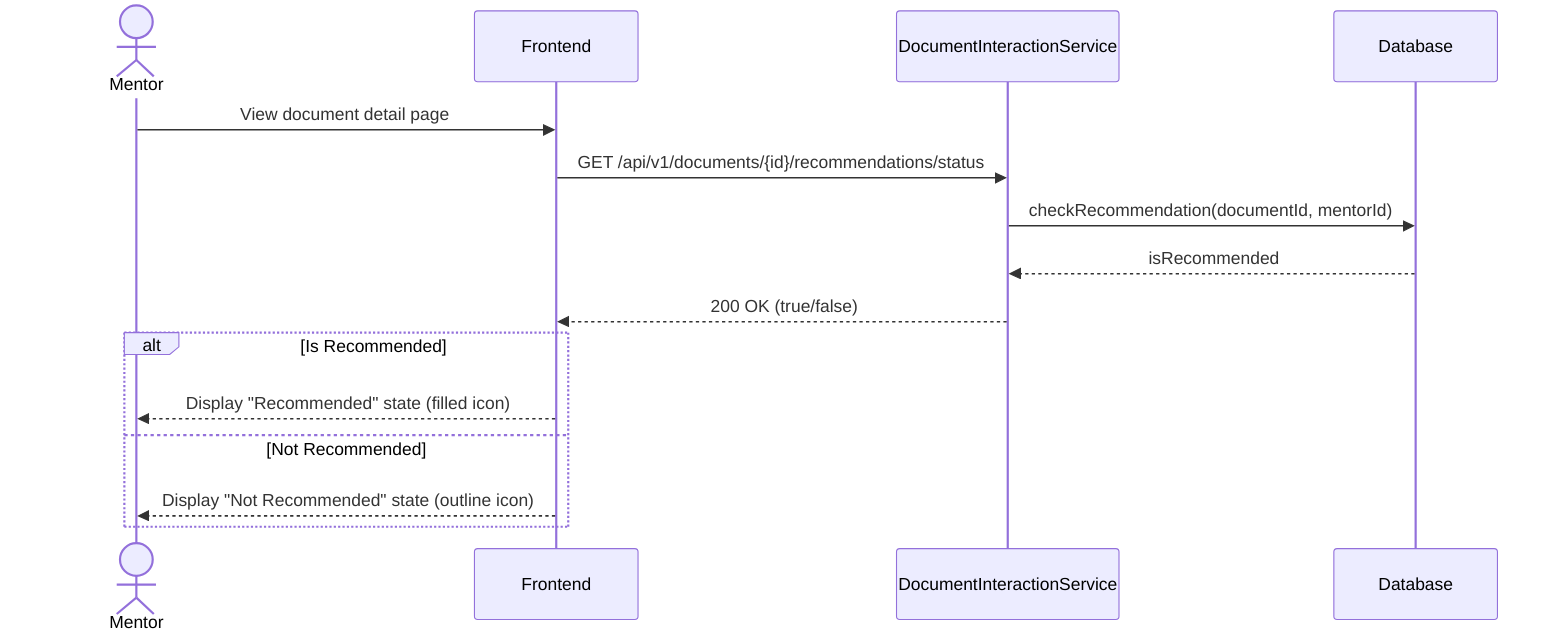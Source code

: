 sequenceDiagram
    actor Mentor
    participant Frontend
    participant DIS as DocumentInteractionService
    participant DB as Database

    Mentor->>Frontend: View document detail page

    Frontend->>DIS: GET /api/v1/documents/{id}/recommendations/status
    DIS->>DB: checkRecommendation(documentId, mentorId)
    DB-->>DIS: isRecommended
    DIS-->>Frontend: 200 OK (true/false)

    alt Is Recommended
        Frontend-->>Mentor: Display "Recommended" state (filled icon)
    else Not Recommended
        Frontend-->>Mentor: Display "Not Recommended" state (outline icon)
    end